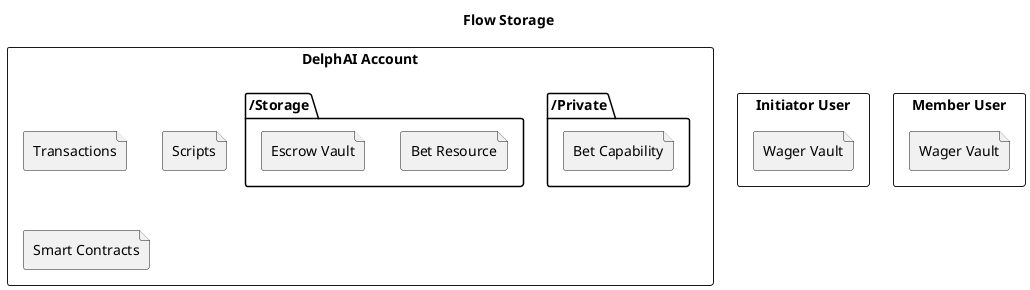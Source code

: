 @startuml Flow Storage
title Flow Storage

rectangle "DelphAI Account" {

    folder "/Private" {
        file "Bet Capability" as BC
    }

    folder "/Storage" {
        
        file "Bet Resource" as BR
        file "Escrow Vault" as escrow
    }

    file Transactions
    file Scripts
    file "Smart Contracts"
}

rectangle "Initiator User" {
    file "Wager Vault" as WV1
}

rectangle "Member User" {
    file "Wager Vault" as WV2
}

@enduml